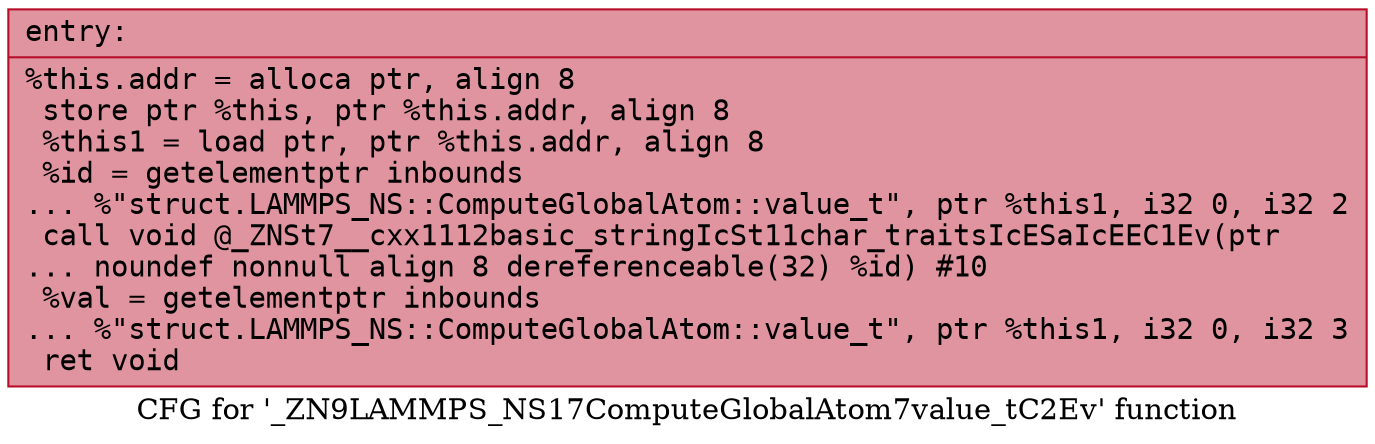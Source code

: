 digraph "CFG for '_ZN9LAMMPS_NS17ComputeGlobalAtom7value_tC2Ev' function" {
	label="CFG for '_ZN9LAMMPS_NS17ComputeGlobalAtom7value_tC2Ev' function";

	Node0x56131eb17200 [shape=record,color="#b70d28ff", style=filled, fillcolor="#b70d2870" fontname="Courier",label="{entry:\l|  %this.addr = alloca ptr, align 8\l  store ptr %this, ptr %this.addr, align 8\l  %this1 = load ptr, ptr %this.addr, align 8\l  %id = getelementptr inbounds\l... %\"struct.LAMMPS_NS::ComputeGlobalAtom::value_t\", ptr %this1, i32 0, i32 2\l  call void @_ZNSt7__cxx1112basic_stringIcSt11char_traitsIcESaIcEEC1Ev(ptr\l... noundef nonnull align 8 dereferenceable(32) %id) #10\l  %val = getelementptr inbounds\l... %\"struct.LAMMPS_NS::ComputeGlobalAtom::value_t\", ptr %this1, i32 0, i32 3\l  ret void\l}"];
}

